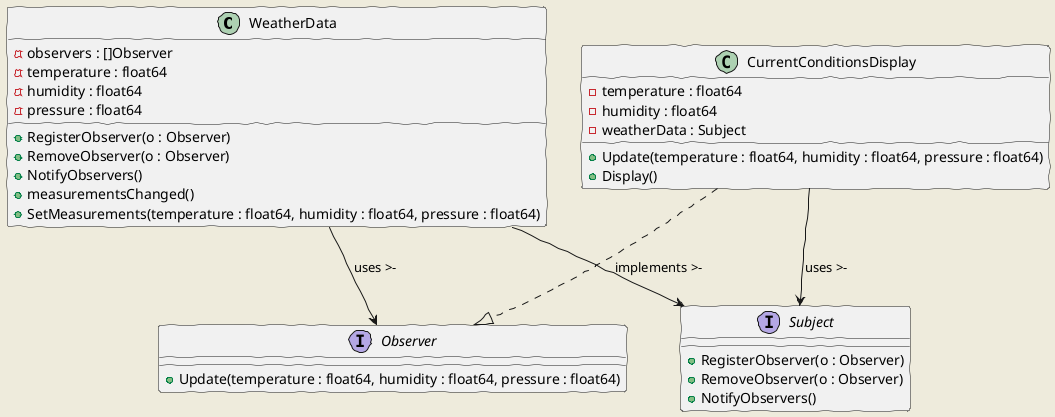 @startuml
skinparam backgroundColor #EEEBDC
skinparam handwritten true

class "WeatherData" as weatherData {
  -observers : []Observer
  -temperature : float64
  -humidity : float64
  -pressure : float64
  +RegisterObserver(o : Observer)
  +RemoveObserver(o : Observer)
  +NotifyObservers()
  +measurementsChanged()
  +SetMeasurements(temperature : float64, humidity : float64, pressure : float64)
}
interface "Observer" as observer {
  +Update(temperature : float64, humidity : float64, pressure : float64)
}
interface "Subject" as subject {
  +RegisterObserver(o : Observer)
  +RemoveObserver(o : Observer)
  +NotifyObservers()
}
class "CurrentConditionsDisplay" as currentConditionsDisplay {
  -temperature : float64
  -humidity : float64
  -weatherData : Subject
  +Update(temperature : float64, humidity : float64, pressure : float64)
  +Display()
}

weatherData --> observer : uses >-
weatherData --> subject : implements >-
currentConditionsDisplay ..|> observer
currentConditionsDisplay --> subject : uses >-
@enduml
